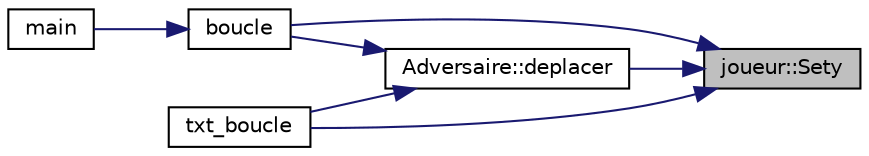 digraph "joueur::Sety"
{
 // LATEX_PDF_SIZE
  edge [fontname="Helvetica",fontsize="10",labelfontname="Helvetica",labelfontsize="10"];
  node [fontname="Helvetica",fontsize="10",shape=record];
  rankdir="RL";
  Node1 [label="joueur::Sety",height=0.2,width=0.4,color="black", fillcolor="grey75", style="filled", fontcolor="black",tooltip="défini y"];
  Node1 -> Node2 [dir="back",color="midnightblue",fontsize="10",style="solid",fontname="Helvetica"];
  Node2 [label="boucle",height=0.2,width=0.4,color="black", fillcolor="white", style="filled",URL="$affiche_8h.html#aabc3dc0e047350ca7cb06acf1414f306",tooltip="boucle de jeu"];
  Node2 -> Node3 [dir="back",color="midnightblue",fontsize="10",style="solid",fontname="Helvetica"];
  Node3 [label="main",height=0.2,width=0.4,color="black", fillcolor="white", style="filled",URL="$main_8cpp.html#a3c04138a5bfe5d72780bb7e82a18e627",tooltip=" "];
  Node1 -> Node4 [dir="back",color="midnightblue",fontsize="10",style="solid",fontname="Helvetica"];
  Node4 [label="Adversaire::deplacer",height=0.2,width=0.4,color="black", fillcolor="white", style="filled",URL="$class_adversaire.html#a0003dc1cc9c750ab158ee7553dfa2e35",tooltip="deplace le joueur j dans une direction donné"];
  Node4 -> Node2 [dir="back",color="midnightblue",fontsize="10",style="solid",fontname="Helvetica"];
  Node4 -> Node5 [dir="back",color="midnightblue",fontsize="10",style="solid",fontname="Helvetica"];
  Node5 [label="txt_boucle",height=0.2,width=0.4,color="black", fillcolor="white", style="filled",URL="$text_8h.html#ac02ace423a2a7071ca853a3eeb3a7f16",tooltip=" "];
  Node1 -> Node5 [dir="back",color="midnightblue",fontsize="10",style="solid",fontname="Helvetica"];
}
